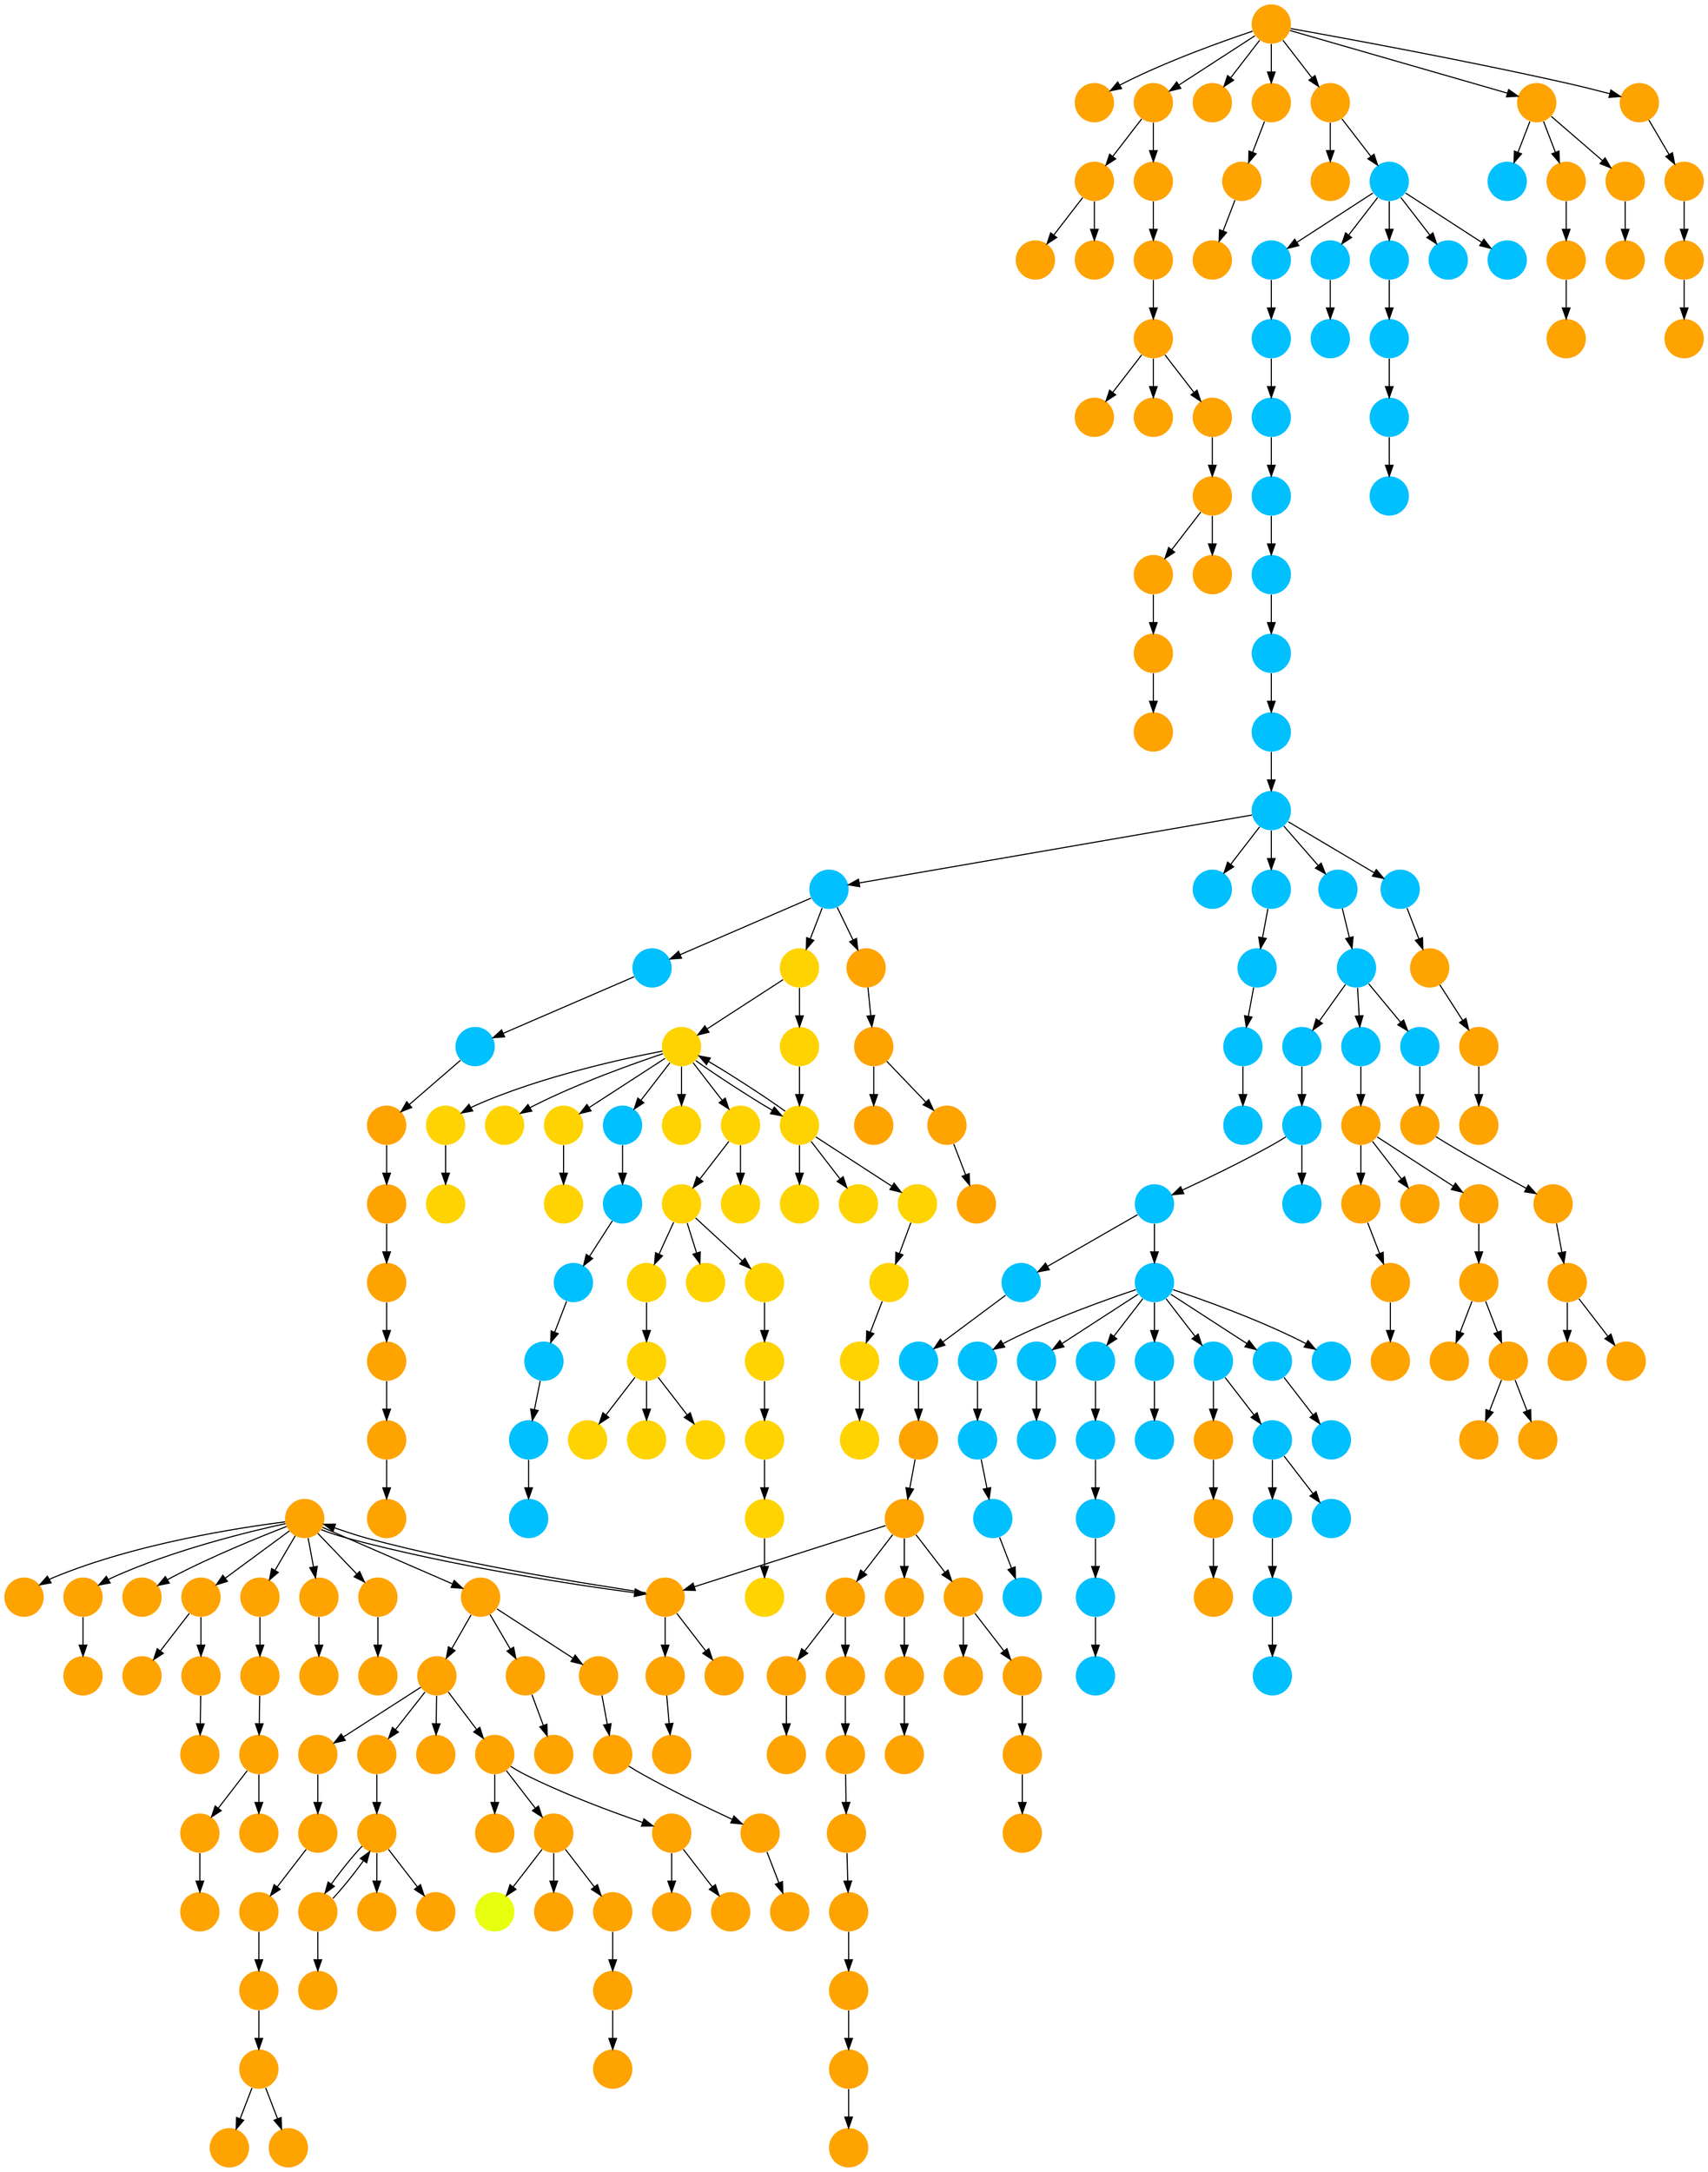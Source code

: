 digraph{
0 [tooltip = "R", penwidth = 0, style = filled, fillcolor = "#ffa300", shape = circle, label = ""]
1 [tooltip = "R", penwidth = 0, style = filled, fillcolor = "#ffa300", shape = circle, label = ""]
2 [tooltip = "R", penwidth = 0, style = filled, fillcolor = "#ffa300", shape = circle, label = ""]
3 [tooltip = "R", penwidth = 0, style = filled, fillcolor = "#ffa300", shape = circle, label = ""]
4 [tooltip = "R", penwidth = 0, style = filled, fillcolor = "#ffa300", shape = circle, label = ""]
5 [tooltip = "R", penwidth = 0, style = filled, fillcolor = "#ffa300", shape = circle, label = ""]
6 [tooltip = "R", penwidth = 0, style = filled, fillcolor = "#ffa300", shape = circle, label = ""]
7 [tooltip = "R", penwidth = 0, style = filled, fillcolor = "#ffa300", shape = circle, label = ""]
8 [tooltip = "R", penwidth = 0, style = filled, fillcolor = "#ffa300", shape = circle, label = ""]
9 [tooltip = "R", penwidth = 0, style = filled, fillcolor = "#ffa300", shape = circle, label = ""]
10 [tooltip = "R", penwidth = 0, style = filled, fillcolor = "#ffa300", shape = circle, label = ""]
11 [tooltip = "R", penwidth = 0, style = filled, fillcolor = "#ffa300", shape = circle, label = ""]
12 [tooltip = "R", penwidth = 0, style = filled, fillcolor = "#ffa300", shape = circle, label = ""]
13 [tooltip = "R", penwidth = 0, style = filled, fillcolor = "#ffa300", shape = circle, label = ""]
14 [tooltip = "R", penwidth = 0, style = filled, fillcolor = "#ffa300", shape = circle, label = ""]
15 [tooltip = "R", penwidth = 0, style = filled, fillcolor = "#ffa300", shape = circle, label = ""]
16 [tooltip = "R", penwidth = 0, style = filled, fillcolor = "#ffa300", shape = circle, label = ""]
17 [tooltip = "R", penwidth = 0, style = filled, fillcolor = "#ffa300", shape = circle, label = ""]
18 [tooltip = "R", penwidth = 0, style = filled, fillcolor = "#ffa300", shape = circle, label = ""]
19 [tooltip = "R", penwidth = 0, style = filled, fillcolor = "#ffa300", shape = circle, label = ""]
20 [tooltip = "R", penwidth = 0, style = filled, fillcolor = "#ffa300", shape = circle, label = ""]
21 [tooltip = "R", penwidth = 0, style = filled, fillcolor = "#ffa300", shape = circle, label = ""]
22 [tooltip = "R", penwidth = 0, style = filled, fillcolor = "#ffa300", shape = circle, label = ""]
23 [tooltip = "R", penwidth = 0, style = filled, fillcolor = "#ffa300", shape = circle, label = ""]
24 [tooltip = "R", penwidth = 0, style = filled, fillcolor = "#ffa300", shape = circle, label = ""]
25 [tooltip = "R", penwidth = 0, style = filled, fillcolor = "#ffa300", shape = circle, label = ""]
26 [tooltip = "R", penwidth = 0, style = filled, fillcolor = "#ffa300", shape = circle, label = ""]
27 [tooltip = "R", penwidth = 0, style = filled, fillcolor = "#ffa300", shape = circle, label = ""]
28 [tooltip = "R", penwidth = 0, style = filled, fillcolor = "#ffa300", shape = circle, label = ""]
29 [tooltip = "R", penwidth = 0, style = filled, fillcolor = "#ffa300", shape = circle, label = ""]
30 [tooltip = "R", penwidth = 0, style = filled, fillcolor = "#ffa300", shape = circle, label = ""]
31 [tooltip = "R", penwidth = 0, style = filled, fillcolor = "#ffa300", shape = circle, label = ""]
32 [tooltip = "R", penwidth = 0, style = filled, fillcolor = "#ffa300", shape = circle, label = ""]
33 [tooltip = "R", penwidth = 0, style = filled, fillcolor = "#ffa300", shape = circle, label = ""]
34 [tooltip = "R", penwidth = 0, style = filled, fillcolor = "#ffa300", shape = circle, label = ""]
35 [tooltip = "R", penwidth = 0, style = filled, fillcolor = "#ffa300", shape = circle, label = ""]
36 [tooltip = "R", penwidth = 0, style = filled, fillcolor = "#ffa300", shape = circle, label = ""]
37 [tooltip = "R", penwidth = 0, style = filled, fillcolor = "#ffa300", shape = circle, label = ""]
38 [tooltip = "R", penwidth = 0, style = filled, fillcolor = "#ffa300", shape = circle, label = ""]
39 [tooltip = "H", penwidth = 0, style = filled, fillcolor = "#00c0ff", shape = circle, label = ""]
40 [tooltip = "H", penwidth = 0, style = filled, fillcolor = "#00c0ff", shape = circle, label = ""]
41 [tooltip = "H", penwidth = 0, style = filled, fillcolor = "#00c0ff", shape = circle, label = ""]
42 [tooltip = "H", penwidth = 0, style = filled, fillcolor = "#00c0ff", shape = circle, label = ""]
43 [tooltip = "H", penwidth = 0, style = filled, fillcolor = "#00c0ff", shape = circle, label = ""]
44 [tooltip = "H", penwidth = 0, style = filled, fillcolor = "#00c0ff", shape = circle, label = ""]
45 [tooltip = "H", penwidth = 0, style = filled, fillcolor = "#00c0ff", shape = circle, label = ""]
46 [tooltip = "H", penwidth = 0, style = filled, fillcolor = "#00c0ff", shape = circle, label = ""]
47 [tooltip = "H", penwidth = 0, style = filled, fillcolor = "#00c0ff", shape = circle, label = ""]
48 [tooltip = "H", penwidth = 0, style = filled, fillcolor = "#00c0ff", shape = circle, label = ""]
49 [tooltip = "H", penwidth = 0, style = filled, fillcolor = "#00c0ff", shape = circle, label = ""]
50 [tooltip = "H", penwidth = 0, style = filled, fillcolor = "#00c0ff", shape = circle, label = ""]
51 [tooltip = "H", penwidth = 0, style = filled, fillcolor = "#00c0ff", shape = circle, label = ""]
52 [tooltip = "H", penwidth = 0, style = filled, fillcolor = "#00c0ff", shape = circle, label = ""]
53 [tooltip = "H", penwidth = 0, style = filled, fillcolor = "#00c0ff", shape = circle, label = ""]
54 [tooltip = "H", penwidth = 0, style = filled, fillcolor = "#00c0ff", shape = circle, label = ""]
55 [tooltip = "H", penwidth = 0, style = filled, fillcolor = "#00c0ff", shape = circle, label = ""]
56 [tooltip = "H", penwidth = 0, style = filled, fillcolor = "#00c0ff", shape = circle, label = ""]
57 [tooltip = "H", penwidth = 0, style = filled, fillcolor = "#00c0ff", shape = circle, label = ""]
58 [tooltip = "H", penwidth = 0, style = filled, fillcolor = "#00c0ff", shape = circle, label = ""]
59 [tooltip = "H", penwidth = 0, style = filled, fillcolor = "#00c0ff", shape = circle, label = ""]
60 [tooltip = "H", penwidth = 0, style = filled, fillcolor = "#00c0ff", shape = circle, label = ""]
61 [tooltip = "R", penwidth = 0, style = filled, fillcolor = "#ffa300", shape = circle, label = ""]
62 [tooltip = "R", penwidth = 0, style = filled, fillcolor = "#ffa300", shape = circle, label = ""]
63 [tooltip = "R", penwidth = 0, style = filled, fillcolor = "#ffa300", shape = circle, label = ""]
64 [tooltip = "R", penwidth = 0, style = filled, fillcolor = "#ffa300", shape = circle, label = ""]
65 [tooltip = "R", penwidth = 0, style = filled, fillcolor = "#ffa300", shape = circle, label = ""]
66 [tooltip = "R", penwidth = 0, style = filled, fillcolor = "#ffa300", shape = circle, label = ""]
67 [tooltip = "R", penwidth = 0, style = filled, fillcolor = "#ffa300", shape = circle, label = ""]
68 [tooltip = "R", penwidth = 0, style = filled, fillcolor = "#ffa300", shape = circle, label = ""]
69 [tooltip = "R", penwidth = 0, style = filled, fillcolor = "#ffa300", shape = circle, label = ""]
70 [tooltip = "R", penwidth = 0, style = filled, fillcolor = "#ffa300", shape = circle, label = ""]
71 [tooltip = "R", penwidth = 0, style = filled, fillcolor = "#ffa300", shape = circle, label = ""]
72 [tooltip = "R", penwidth = 0, style = filled, fillcolor = "#ffa300", shape = circle, label = ""]
73 [tooltip = "R", penwidth = 0, style = filled, fillcolor = "#ffa300", shape = circle, label = ""]
74 [tooltip = "R", penwidth = 0, style = filled, fillcolor = "#ffa300", shape = circle, label = ""]
75 [tooltip = "R", penwidth = 0, style = filled, fillcolor = "#ffa300", shape = circle, label = ""]
76 [tooltip = "R", penwidth = 0, style = filled, fillcolor = "#ffa300", shape = circle, label = ""]
77 [tooltip = "Q", penwidth = 0, style = filled, fillcolor = "#ffd300", shape = circle, label = ""]
78 [tooltip = "Q", penwidth = 0, style = filled, fillcolor = "#ffd300", shape = circle, label = ""]
79 [tooltip = "Q", penwidth = 0, style = filled, fillcolor = "#ffd300", shape = circle, label = ""]
80 [tooltip = "Q", penwidth = 0, style = filled, fillcolor = "#ffd300", shape = circle, label = ""]
81 [tooltip = "Q", penwidth = 0, style = filled, fillcolor = "#ffd300", shape = circle, label = ""]
82 [tooltip = "Q", penwidth = 0, style = filled, fillcolor = "#ffd300", shape = circle, label = ""]
83 [tooltip = "Q", penwidth = 0, style = filled, fillcolor = "#ffd300", shape = circle, label = ""]
84 [tooltip = "Q", penwidth = 0, style = filled, fillcolor = "#ffd300", shape = circle, label = ""]
85 [tooltip = "Q", penwidth = 0, style = filled, fillcolor = "#ffd300", shape = circle, label = ""]
86 [tooltip = "Q", penwidth = 0, style = filled, fillcolor = "#ffd300", shape = circle, label = ""]
87 [tooltip = "Q", penwidth = 0, style = filled, fillcolor = "#ffd300", shape = circle, label = ""]
88 [tooltip = "Q", penwidth = 0, style = filled, fillcolor = "#ffd300", shape = circle, label = ""]
89 [tooltip = "Q", penwidth = 0, style = filled, fillcolor = "#ffd300", shape = circle, label = ""]
90 [tooltip = "Q", penwidth = 0, style = filled, fillcolor = "#ffd300", shape = circle, label = ""]
91 [tooltip = "Q", penwidth = 0, style = filled, fillcolor = "#ffd300", shape = circle, label = ""]
92 [tooltip = "Q", penwidth = 0, style = filled, fillcolor = "#ffd300", shape = circle, label = ""]
93 [tooltip = "Q", penwidth = 0, style = filled, fillcolor = "#ffd300", shape = circle, label = ""]
94 [tooltip = "Q", penwidth = 0, style = filled, fillcolor = "#ffd300", shape = circle, label = ""]
95 [tooltip = "Q", penwidth = 0, style = filled, fillcolor = "#ffd300", shape = circle, label = ""]
96 [tooltip = "Q", penwidth = 0, style = filled, fillcolor = "#ffd300", shape = circle, label = ""]
97 [tooltip = "Q", penwidth = 0, style = filled, fillcolor = "#ffd300", shape = circle, label = ""]
98 [tooltip = "Q", penwidth = 0, style = filled, fillcolor = "#ffd300", shape = circle, label = ""]
99 [tooltip = "Q", penwidth = 0, style = filled, fillcolor = "#ffd300", shape = circle, label = ""]
100 [tooltip = "Q", penwidth = 0, style = filled, fillcolor = "#ffd300", shape = circle, label = ""]
101 [tooltip = "H", penwidth = 0, style = filled, fillcolor = "#00c0ff", shape = circle, label = ""]
102 [tooltip = "H", penwidth = 0, style = filled, fillcolor = "#00c0ff", shape = circle, label = ""]
103 [tooltip = "R", penwidth = 0, style = filled, fillcolor = "#ffa300", shape = circle, label = ""]
104 [tooltip = "R", penwidth = 0, style = filled, fillcolor = "#ffa300", shape = circle, label = ""]
105 [tooltip = "R", penwidth = 0, style = filled, fillcolor = "#ffa300", shape = circle, label = ""]
106 [tooltip = "R", penwidth = 0, style = filled, fillcolor = "#ffa300", shape = circle, label = ""]
107 [tooltip = "R", penwidth = 0, style = filled, fillcolor = "#ffa300", shape = circle, label = ""]
108 [tooltip = "R", penwidth = 0, style = filled, fillcolor = "#ffa300", shape = circle, label = ""]
109 [tooltip = "R", penwidth = 0, style = filled, fillcolor = "#ffa300", shape = circle, label = ""]
110 [tooltip = "H", penwidth = 0, style = filled, fillcolor = "#00c0ff", shape = circle, label = ""]
111 [tooltip = "H", penwidth = 0, style = filled, fillcolor = "#00c0ff", shape = circle, label = ""]
112 [tooltip = "H", penwidth = 0, style = filled, fillcolor = "#00c0ff", shape = circle, label = ""]
113 [tooltip = "H", penwidth = 0, style = filled, fillcolor = "#00c0ff", shape = circle, label = ""]
114 [tooltip = "H", penwidth = 0, style = filled, fillcolor = "#00c0ff", shape = circle, label = ""]
115 [tooltip = "H", penwidth = 0, style = filled, fillcolor = "#00c0ff", shape = circle, label = ""]
116 [tooltip = "H", penwidth = 0, style = filled, fillcolor = "#00c0ff", shape = circle, label = ""]
117 [tooltip = "R", penwidth = 0, style = filled, fillcolor = "#ffa300", shape = circle, label = ""]
118 [tooltip = "R", penwidth = 0, style = filled, fillcolor = "#ffa300", shape = circle, label = ""]
119 [tooltip = "R", penwidth = 0, style = filled, fillcolor = "#ffa300", shape = circle, label = ""]
120 [tooltip = "R", penwidth = 0, style = filled, fillcolor = "#ffa300", shape = circle, label = ""]
121 [tooltip = "R", penwidth = 0, style = filled, fillcolor = "#ffa300", shape = circle, label = ""]
122 [tooltip = "R", penwidth = 0, style = filled, fillcolor = "#ffa300", shape = circle, label = ""]
123 [tooltip = "R", penwidth = 0, style = filled, fillcolor = "#ffa300", shape = circle, label = ""]
124 [tooltip = "H", penwidth = 0, style = filled, fillcolor = "#00c0ff", shape = circle, label = ""]
125 [tooltip = "H", penwidth = 0, style = filled, fillcolor = "#00c0ff", shape = circle, label = ""]
126 [tooltip = "H", penwidth = 0, style = filled, fillcolor = "#00c0ff", shape = circle, label = ""]
127 [tooltip = "H", penwidth = 0, style = filled, fillcolor = "#00c0ff", shape = circle, label = ""]
128 [tooltip = "H", penwidth = 0, style = filled, fillcolor = "#00c0ff", shape = circle, label = ""]
129 [tooltip = "H", penwidth = 0, style = filled, fillcolor = "#00c0ff", shape = circle, label = ""]
130 [tooltip = "H", penwidth = 0, style = filled, fillcolor = "#00c0ff", shape = circle, label = ""]
131 [tooltip = "H", penwidth = 0, style = filled, fillcolor = "#00c0ff", shape = circle, label = ""]
132 [tooltip = "H", penwidth = 0, style = filled, fillcolor = "#00c0ff", shape = circle, label = ""]
133 [tooltip = "H", penwidth = 0, style = filled, fillcolor = "#00c0ff", shape = circle, label = ""]
134 [tooltip = "H", penwidth = 0, style = filled, fillcolor = "#00c0ff", shape = circle, label = ""]
135 [tooltip = "H", penwidth = 0, style = filled, fillcolor = "#00c0ff", shape = circle, label = ""]
136 [tooltip = "Q", penwidth = 0, style = filled, fillcolor = "#ffd300", shape = circle, label = ""]
137 [tooltip = "Q", penwidth = 0, style = filled, fillcolor = "#ffd300", shape = circle, label = ""]
138 [tooltip = "Q", penwidth = 0, style = filled, fillcolor = "#ffd300", shape = circle, label = ""]
139 [tooltip = "Q", penwidth = 0, style = filled, fillcolor = "#ffd300", shape = circle, label = ""]
140 [tooltip = "R", penwidth = 0, style = filled, fillcolor = "#ffa300", shape = circle, label = ""]
141 [tooltip = "R", penwidth = 0, style = filled, fillcolor = "#ffa300", shape = circle, label = ""]
142 [tooltip = "R", penwidth = 0, style = filled, fillcolor = "#ffa300", shape = circle, label = ""]
143 [tooltip = "R", penwidth = 0, style = filled, fillcolor = "#ffa300", shape = circle, label = ""]
144 [tooltip = "R", penwidth = 0, style = filled, fillcolor = "#ffa300", shape = circle, label = ""]
145 [tooltip = "R", penwidth = 0, style = filled, fillcolor = "#ffa300", shape = circle, label = ""]
146 [tooltip = "R", penwidth = 0, style = filled, fillcolor = "#ffa300", shape = circle, label = ""]
147 [tooltip = "R", penwidth = 0, style = filled, fillcolor = "#ffa300", shape = circle, label = ""]
148 [tooltip = "H", penwidth = 0, style = filled, fillcolor = "#00c0ff", shape = circle, label = ""]
149 [tooltip = "H", penwidth = 0, style = filled, fillcolor = "#00c0ff", shape = circle, label = ""]
150 [tooltip = "H", penwidth = 0, style = filled, fillcolor = "#00c0ff", shape = circle, label = ""]
151 [tooltip = "H", penwidth = 0, style = filled, fillcolor = "#00c0ff", shape = circle, label = ""]
152 [tooltip = "R", penwidth = 0, style = filled, fillcolor = "#ffa300", shape = circle, label = ""]
153 [tooltip = "R", penwidth = 0, style = filled, fillcolor = "#ffa300", shape = circle, label = ""]
154 [tooltip = "R", penwidth = 0, style = filled, fillcolor = "#ffa300", shape = circle, label = ""]
155 [tooltip = "R", penwidth = 0, style = filled, fillcolor = "#ffa300", shape = circle, label = ""]
156 [tooltip = "R", penwidth = 0, style = filled, fillcolor = "#ffa300", shape = circle, label = ""]
157 [tooltip = "R", penwidth = 0, style = filled, fillcolor = "#ffa300", shape = circle, label = ""]
158 [tooltip = "R", penwidth = 0, style = filled, fillcolor = "#ffa300", shape = circle, label = ""]
159 [tooltip = "R", penwidth = 0, style = filled, fillcolor = "#ffa300", shape = circle, label = ""]
160 [tooltip = "R", penwidth = 0, style = filled, fillcolor = "#ffa300", shape = circle, label = ""]
161 [tooltip = "R", penwidth = 0, style = filled, fillcolor = "#ffa300", shape = circle, label = ""]
162 [tooltip = "R", penwidth = 0, style = filled, fillcolor = "#ffa300", shape = circle, label = ""]
163 [tooltip = "R", penwidth = 0, style = filled, fillcolor = "#ffa300", shape = circle, label = ""]
164 [tooltip = "R", penwidth = 0, style = filled, fillcolor = "#ffa300", shape = circle, label = ""]
165 [tooltip = "R", penwidth = 0, style = filled, fillcolor = "#ffa300", shape = circle, label = ""]
166 [tooltip = "R", penwidth = 0, style = filled, fillcolor = "#ffa300", shape = circle, label = ""]
167 [tooltip = "R", penwidth = 0, style = filled, fillcolor = "#ffa300", shape = circle, label = ""]
168 [tooltip = "R", penwidth = 0, style = filled, fillcolor = "#ffa300", shape = circle, label = ""]
169 [tooltip = "R", penwidth = 0, style = filled, fillcolor = "#ffa300", shape = circle, label = ""]
170 [tooltip = "R", penwidth = 0, style = filled, fillcolor = "#ffa300", shape = circle, label = ""]
171 [tooltip = "R", penwidth = 0, style = filled, fillcolor = "#ffa300", shape = circle, label = ""]
172 [tooltip = "R", penwidth = 0, style = filled, fillcolor = "#ffa300", shape = circle, label = ""]
173 [tooltip = "H", penwidth = 0, style = filled, fillcolor = "#00c0ff", shape = circle, label = ""]
174 [tooltip = "P", penwidth = 0, style = filled, fillcolor = "#e7ff0f", shape = circle, label = ""]
175 [tooltip = "R", penwidth = 0, style = filled, fillcolor = "#ffa300", shape = circle, label = ""]
176 [tooltip = "R", penwidth = 0, style = filled, fillcolor = "#ffa300", shape = circle, label = ""]
177 [tooltip = "R", penwidth = 0, style = filled, fillcolor = "#ffa300", shape = circle, label = ""]
178 [tooltip = "R", penwidth = 0, style = filled, fillcolor = "#ffa300", shape = circle, label = ""]
179 [tooltip = "R", penwidth = 0, style = filled, fillcolor = "#ffa300", shape = circle, label = ""]
180 [tooltip = "R", penwidth = 0, style = filled, fillcolor = "#ffa300", shape = circle, label = ""]
181 [tooltip = "R", penwidth = 0, style = filled, fillcolor = "#ffa300", shape = circle, label = ""]
182 [tooltip = "Q", penwidth = 0, style = filled, fillcolor = "#ffd300", shape = circle, label = ""]
183 [tooltip = "Q", penwidth = 0, style = filled, fillcolor = "#ffd300", shape = circle, label = ""]
184 [tooltip = "H", penwidth = 0, style = filled, fillcolor = "#00c0ff", shape = circle, label = ""]
185 [tooltip = "H", penwidth = 0, style = filled, fillcolor = "#00c0ff", shape = circle, label = ""]
186 [tooltip = "R", penwidth = 0, style = filled, fillcolor = "#ffa300", shape = circle, label = ""]
187 [tooltip = "R", penwidth = 0, style = filled, fillcolor = "#ffa300", shape = circle, label = ""]
188 [tooltip = "R", penwidth = 0, style = filled, fillcolor = "#ffa300", shape = circle, label = ""]
189 [tooltip = "H", penwidth = 0, style = filled, fillcolor = "#00c0ff", shape = circle, label = ""]
190 [tooltip = "H", penwidth = 0, style = filled, fillcolor = "#00c0ff", shape = circle, label = ""]
191 [tooltip = "H", penwidth = 0, style = filled, fillcolor = "#00c0ff", shape = circle, label = ""]
192 [tooltip = "H", penwidth = 0, style = filled, fillcolor = "#00c0ff", shape = circle, label = ""]
193 [tooltip = "H", penwidth = 0, style = filled, fillcolor = "#00c0ff", shape = circle, label = ""]
194 [tooltip = "H", penwidth = 0, style = filled, fillcolor = "#00c0ff", shape = circle, label = ""]
195 [tooltip = "H", penwidth = 0, style = filled, fillcolor = "#00c0ff", shape = circle, label = ""]
196 [tooltip = "H", penwidth = 0, style = filled, fillcolor = "#00c0ff", shape = circle, label = ""]
197 [tooltip = "H", penwidth = 0, style = filled, fillcolor = "#00c0ff", shape = circle, label = ""]
198 [tooltip = "H", penwidth = 0, style = filled, fillcolor = "#00c0ff", shape = circle, label = ""]
199 [tooltip = "R", penwidth = 0, style = filled, fillcolor = "#ffa300", shape = circle, label = ""]
200 [tooltip = "H", penwidth = 0, style = filled, fillcolor = "#00c0ff", shape = circle, label = ""]
201 [tooltip = "H", penwidth = 0, style = filled, fillcolor = "#00c0ff", shape = circle, label = ""]
202 [tooltip = "H", penwidth = 0, style = filled, fillcolor = "#00c0ff", shape = circle, label = ""]
203 [tooltip = "H", penwidth = 0, style = filled, fillcolor = "#00c0ff", shape = circle, label = ""]
204 [tooltip = "R", penwidth = 0, style = filled, fillcolor = "#ffa300", shape = circle, label = ""]
205 [tooltip = "R", penwidth = 0, style = filled, fillcolor = "#ffa300", shape = circle, label = ""]
206 [tooltip = "R", penwidth = 0, style = filled, fillcolor = "#ffa300", shape = circle, label = ""]
207 [tooltip = "R", penwidth = 0, style = filled, fillcolor = "#ffa300", shape = circle, label = ""]
208 [tooltip = "R", penwidth = 0, style = filled, fillcolor = "#ffa300", shape = circle, label = ""]
209 [tooltip = "R", penwidth = 0, style = filled, fillcolor = "#ffa300", shape = circle, label = ""]
210 [tooltip = "R", penwidth = 0, style = filled, fillcolor = "#ffa300", shape = circle, label = ""]
211 [tooltip = "R", penwidth = 0, style = filled, fillcolor = "#ffa300", shape = circle, label = ""]
212 [tooltip = "R", penwidth = 0, style = filled, fillcolor = "#ffa300", shape = circle, label = ""]
213 [tooltip = "R", penwidth = 0, style = filled, fillcolor = "#ffa300", shape = circle, label = ""]
214 [tooltip = "R", penwidth = 0, style = filled, fillcolor = "#ffa300", shape = circle, label = ""]
215 [tooltip = "R", penwidth = 0, style = filled, fillcolor = "#ffa300", shape = circle, label = ""]
216 [tooltip = "R", penwidth = 0, style = filled, fillcolor = "#ffa300", shape = circle, label = ""]
217 [tooltip = "R", penwidth = 0, style = filled, fillcolor = "#ffa300", shape = circle, label = ""]
218 [tooltip = "R", penwidth = 0, style = filled, fillcolor = "#ffa300", shape = circle, label = ""]
219 [tooltip = "R", penwidth = 0, style = filled, fillcolor = "#ffa300", shape = circle, label = ""]
220 [tooltip = "R", penwidth = 0, style = filled, fillcolor = "#ffa300", shape = circle, label = ""]
221 [tooltip = "R", penwidth = 0, style = filled, fillcolor = "#ffa300", shape = circle, label = ""]
222 [tooltip = "R", penwidth = 0, style = filled, fillcolor = "#ffa300", shape = circle, label = ""]
223 [tooltip = "R", penwidth = 0, style = filled, fillcolor = "#ffa300", shape = circle, label = ""]
224 [tooltip = "R", penwidth = 0, style = filled, fillcolor = "#ffa300", shape = circle, label = ""]
225 [tooltip = "R", penwidth = 0, style = filled, fillcolor = "#ffa300", shape = circle, label = ""]
226 [tooltip = "R", penwidth = 0, style = filled, fillcolor = "#ffa300", shape = circle, label = ""]
227 [tooltip = "R", penwidth = 0, style = filled, fillcolor = "#ffa300", shape = circle, label = ""]
228 [tooltip = "R", penwidth = 0, style = filled, fillcolor = "#ffa300", shape = circle, label = ""]
229 [tooltip = "H", penwidth = 0, style = filled, fillcolor = "#00c0ff", shape = circle, label = ""]
230 [tooltip = "H", penwidth = 0, style = filled, fillcolor = "#00c0ff", shape = circle, label = ""]
231 [tooltip = "R", penwidth = 0, style = filled, fillcolor = "#ffa300", shape = circle, label = ""]
232 [tooltip = "R", penwidth = 0, style = filled, fillcolor = "#ffa300", shape = circle, label = ""]
233 [tooltip = "R", penwidth = 0, style = filled, fillcolor = "#ffa300", shape = circle, label = ""]
234 [tooltip = "R", penwidth = 0, style = filled, fillcolor = "#ffa300", shape = circle, label = ""]
235 [tooltip = "R", penwidth = 0, style = filled, fillcolor = "#ffa300", shape = circle, label = ""]
236 [tooltip = "R", penwidth = 0, style = filled, fillcolor = "#ffa300", shape = circle, label = ""]
237 [tooltip = "R", penwidth = 0, style = filled, fillcolor = "#ffa300", shape = circle, label = ""]
124 -> 133
92 -> 82
73 -> 123
204 -> 219
125 -> 126
21 -> 28
82 -> 87
215 -> 233
40 -> 41
14 -> 35
12 -> 31
68 -> 76
162 -> 163
30 -> 13
143 -> 140
209 -> 208
204 -> 215
34 -> 32
204 -> 205
218 -> 217
175 -> 181
56 -> 101
170 -> 172
201 -> 203
215 -> 236
193 -> 189
21 -> 12
71 -> 61
155 -> 156
87 -> 85
214 -> 213
181 -> 179
140 -> 142
32 -> 15
111 -> 116
204 -> 199
193 -> 196
178 -> 186
105 -> 106
125 -> 129
31 -> 24
224 -> 227
41 -> 135
0 -> 1
24 -> 174
45 -> 57
67 -> 62
198 -> 190
90 -> 136
87 -> 110
212 -> 220
118 -> 117
87 -> 91
44 -> 55
12 -> 8
228 -> 221
154 -> 152
67 -> 2
215 -> 229
234 -> 235
61 -> 72
197 -> 198
233 -> 232
135 -> 56
196 -> 197
50 -> 177
3 -> 73
24 -> 22
2 -> 30
85 -> 77
124 -> 51
81 -> 79
46 -> 43
202 -> 200
45 -> 44
155 -> 161
236 -> 237
19 -> 7
58 -> 54
98 -> 97
101 -> 102
95 -> 183
144 -> 143
41 -> 146
103 -> 104
138 -> 137
145 -> 147
2 -> 26
68 -> 67
2 -> 105
125 -> 115
115 -> 53
131 -> 158
48 -> 60
33 -> 38
159 -> 162
115 -> 160
173 -> 66
129 -> 128
40 -> 58
4 -> 11
23 -> 5
78 -> 80
80 -> 95
205 -> 206
2 -> 168
87 -> 182
82 -> 78
204 -> 211
40 -> 39
31 -> 33
68 -> 118
224 -> 228
31 -> 20
121 -> 120
135 -> 134
59 -> 150
63 -> 65
21 -> 14
28 -> 18
221 -> 223
130 -> 124
60 -> 42
200 -> 127
12 -> 6
205 -> 209
158 -> 159
87 -> 90
150 -> 151
192 -> 195
139 -> 138
193 -> 192
77 -> 96
224 -> 225
40 -> 46
149 -> 148
2 -> 19
106 -> 103
211 -> 212
185 -> 184
27 -> 25
18 -> 27
40 -> 52
153 -> 154
24 -> 34
2 -> 67
160 -> 169
180 -> 178
206 -> 226
166 -> 176
6 -> 165
81 -> 83
82 -> 99
125 -> 132
69 -> 75
165 -> 166
146 -> 145
176 -> 121
195 -> 201
186 -> 188
64 -> 71
232 -> 231
40 -> 49
70 -> 17
162 -> 155
89 -> 92
103 -> 0
204 -> 207
39 -> 47
133 -> 144
194 -> 191
110 -> 111
33 -> 37
193 -> 230
223 -> 234
188 -> 187
40 -> 59
217 -> 216
85 -> 88
116 -> 112
82 -> 86
5 -> 9
219 -> 218
8 -> 23
87 -> 94
5 -> 23
114 -> 113
64 -> 74
204 -> 214
68 -> 64
23 -> 164
109 -> 108
140 -> 141
193 -> 194
76 -> 70
124 -> 131
11 -> 107
226 -> 224
151 -> 149
125 -> 130
77 -> 93
12 -> 10
89 -> 87
81 -> 100
107 -> 109
168 -> 167
93 -> 81
23 -> 16
221 -> 222
94 -> 84
132 -> 175
117 -> 119
203 -> 202
177 -> 180
115 -> 89
158 -> 157
51 -> 45
158 -> 153
53 -> 50
2 -> 36
17 -> 4
67 -> 69
209 -> 210
169 -> 170
55 -> 173
77 -> 98
97 -> 139
127 -> 125
2 -> 21
169 -> 171
66 -> 68
121 -> 122
128 -> 185
76 -> 63
3 -> 29
2 -> 3
214 -> 193
52 -> 48
112 -> 114
87 -> 82
44 -> 40
}